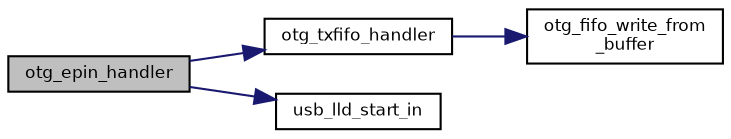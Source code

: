 digraph "otg_epin_handler"
{
  bgcolor="transparent";
  edge [fontname="Helvetica",fontsize="8",labelfontname="Helvetica",labelfontsize="8"];
  node [fontname="Helvetica",fontsize="8",shape=record];
  rankdir="LR";
  Node7 [label="otg_epin_handler",height=0.2,width=0.4,color="black", fillcolor="grey75", style="filled", fontcolor="black"];
  Node7 -> Node8 [color="midnightblue",fontsize="8",style="solid",fontname="Helvetica"];
  Node8 [label="otg_txfifo_handler",height=0.2,width=0.4,color="black",URL="$group___u_s_b.html#ga06a3024a03daba4980d3f3a70aca540a",tooltip="Outgoing packets handler. "];
  Node8 -> Node9 [color="midnightblue",fontsize="8",style="solid",fontname="Helvetica"];
  Node9 [label="otg_fifo_write_from\l_buffer",height=0.2,width=0.4,color="black",URL="$group___u_s_b.html#gac34988244030bc00630845bf7cd394f3",tooltip="Writes to a TX FIFO. "];
  Node7 -> Node10 [color="midnightblue",fontsize="8",style="solid",fontname="Helvetica"];
  Node10 [label="usb_lld_start_in",height=0.2,width=0.4,color="black",URL="$group___u_s_b.html#gab03273c7bdd1779638ef66bd3b20b2b9",tooltip="Starts a transmit operation on an IN endpoint. "];
}
